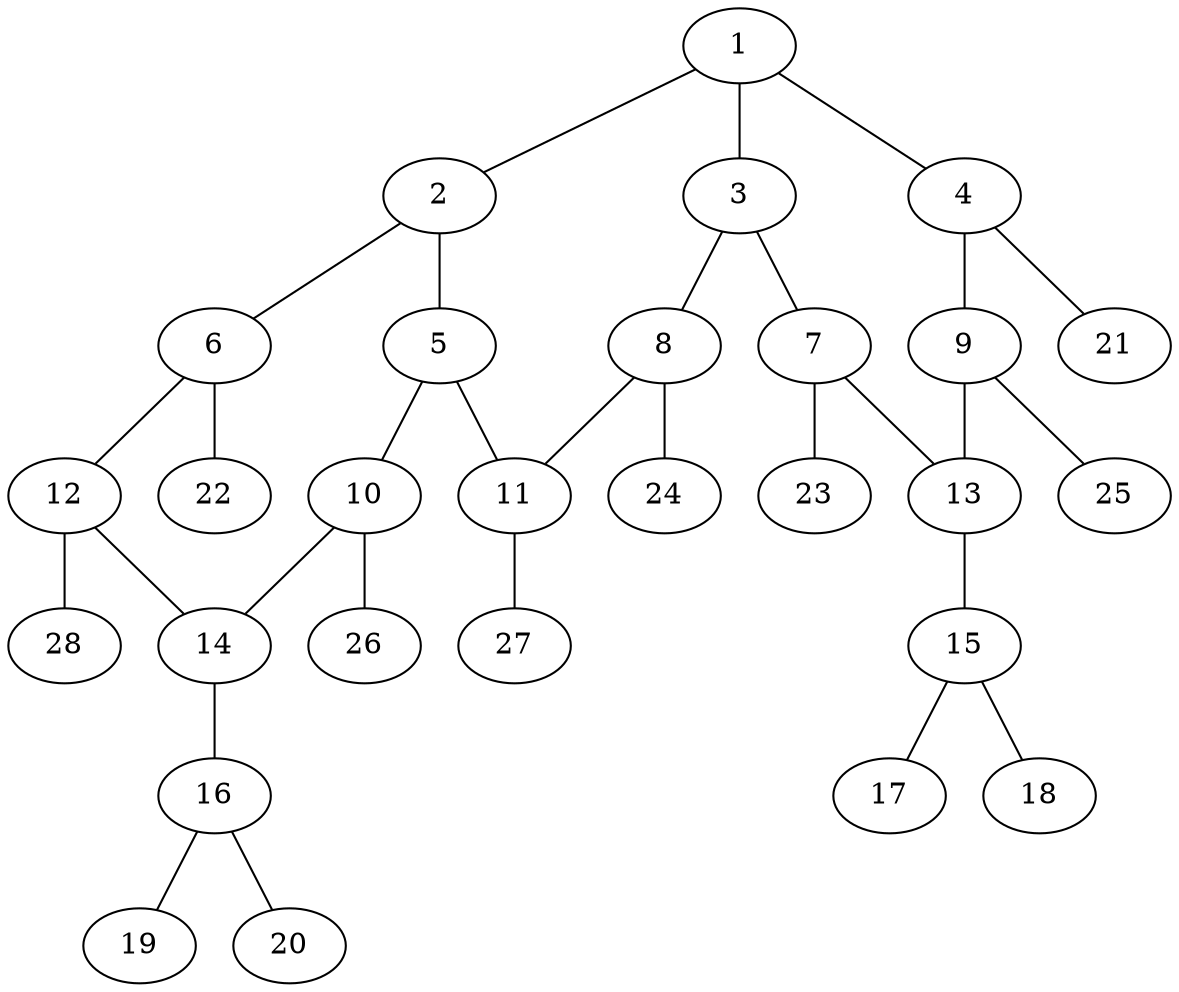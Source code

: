 graph molecule_3624 {
	1	 [chem=C];
	2	 [chem=C];
	1 -- 2	 [valence=1];
	3	 [chem=C];
	1 -- 3	 [valence=2];
	4	 [chem=C];
	1 -- 4	 [valence=1];
	5	 [chem=C];
	2 -- 5	 [valence=2];
	6	 [chem=C];
	2 -- 6	 [valence=1];
	7	 [chem=C];
	3 -- 7	 [valence=1];
	8	 [chem=C];
	3 -- 8	 [valence=1];
	9	 [chem=C];
	4 -- 9	 [valence=2];
	21	 [chem=H];
	4 -- 21	 [valence=1];
	10	 [chem=C];
	5 -- 10	 [valence=1];
	11	 [chem=C];
	5 -- 11	 [valence=1];
	12	 [chem=C];
	6 -- 12	 [valence=2];
	22	 [chem=H];
	6 -- 22	 [valence=1];
	13	 [chem=C];
	7 -- 13	 [valence=2];
	23	 [chem=H];
	7 -- 23	 [valence=1];
	8 -- 11	 [valence=2];
	24	 [chem=H];
	8 -- 24	 [valence=1];
	9 -- 13	 [valence=1];
	25	 [chem=H];
	9 -- 25	 [valence=1];
	14	 [chem=C];
	10 -- 14	 [valence=2];
	26	 [chem=H];
	10 -- 26	 [valence=1];
	27	 [chem=H];
	11 -- 27	 [valence=1];
	12 -- 14	 [valence=1];
	28	 [chem=H];
	12 -- 28	 [valence=1];
	15	 [chem=N];
	13 -- 15	 [valence=1];
	16	 [chem=N];
	14 -- 16	 [valence=1];
	17	 [chem=O];
	15 -- 17	 [valence=2];
	18	 [chem=O];
	15 -- 18	 [valence=1];
	19	 [chem=O];
	16 -- 19	 [valence=2];
	20	 [chem=O];
	16 -- 20	 [valence=1];
}
